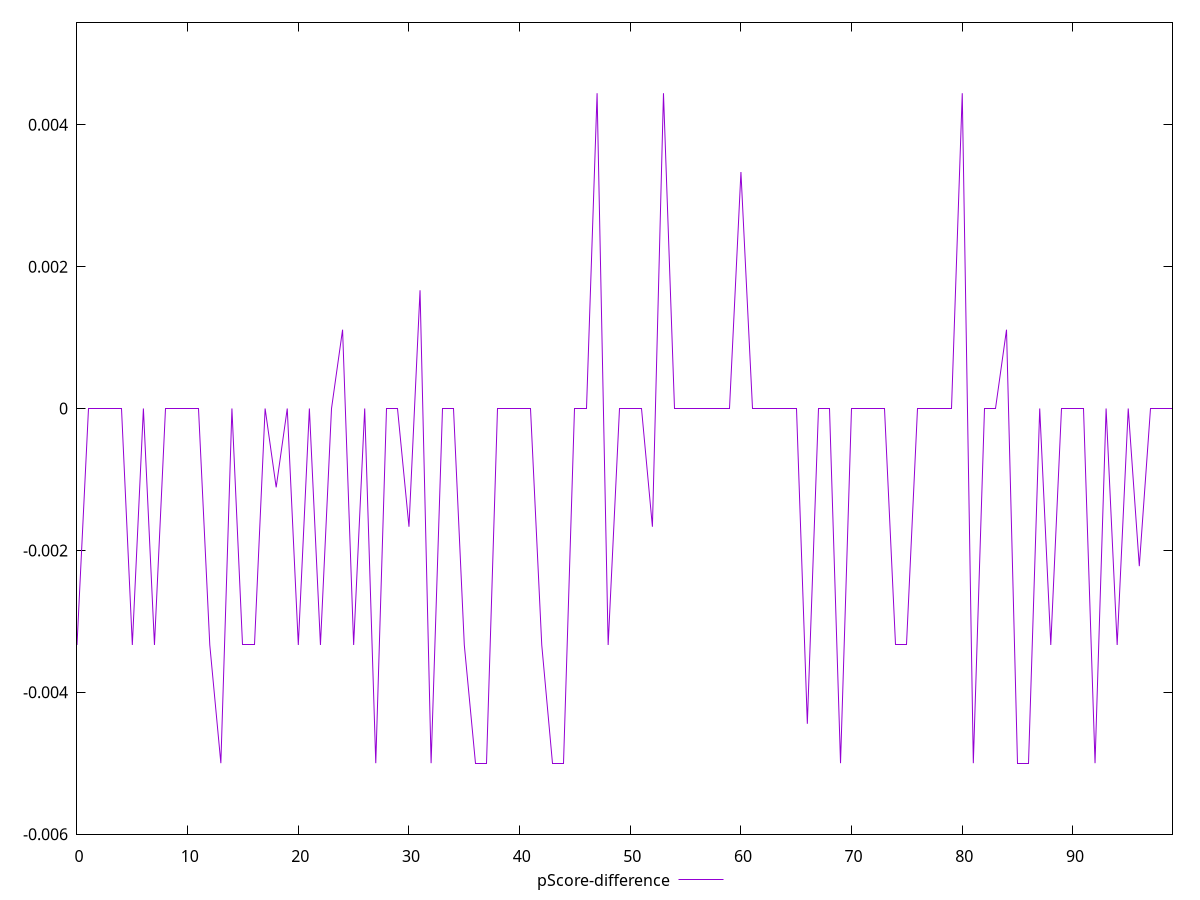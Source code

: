 reset

$pScoreDifference <<EOF
0 -0.0033333333333334103
1 0
2 0
3 0
4 0
5 -0.0033333333333334103
6 0
7 -0.0033333333333334103
8 0
9 0
10 0
11 0
12 -0.0033333333333334103
13 -0.0050000000000000044
14 0
15 -0.0033333333333334103
16 -0.0033333333333334103
17 0
18 -0.0011111111111110628
19 0
20 -0.0033333333333334103
21 0
22 -0.0033333333333334103
23 0
24 0.0011111111111110628
25 -0.0033333333333334103
26 0
27 -0.0050000000000000044
28 0
29 0
30 -0.0016666666666667052
31 0.0016666666666665941
32 -0.0050000000000000044
33 0
34 0
35 -0.0033333333333334103
36 -0.0050000000000000044
37 -0.0050000000000000044
38 0
39 0
40 0
41 0
42 -0.0033333333333334103
43 -0.0050000000000000044
44 -0.0050000000000000044
45 0
46 0
47 0.004444444444444473
48 -0.0033333333333334103
49 0
50 0
51 0
52 -0.0016666666666665941
53 0.004444444444444473
54 0
55 0
56 0
57 0
58 0
59 0
60 0.0033333333333332993
61 0
62 0
63 0
64 0
65 0
66 -0.004444444444444362
67 0
68 0
69 -0.0050000000000000044
70 0
71 0
72 0
73 0
74 -0.0033333333333334103
75 -0.0033333333333334103
76 0
77 0
78 0
79 0
80 0.004444444444444473
81 -0.0050000000000000044
82 0
83 0
84 0.0011111111111110628
85 -0.0050000000000000044
86 -0.0050000000000000044
87 0
88 -0.0033333333333334103
89 0
90 0
91 0
92 -0.0050000000000000044
93 0
94 -0.0033333333333332993
95 0
96 -0.0022222222222222365
97 0
98 0
99 0
EOF

set key outside below
set xrange [0:99]
set yrange [-0.0060000000000000045:0.005444444444444473]
set trange [-0.0060000000000000045:0.005444444444444473]
set terminal svg size 640, 500 enhanced background rgb 'white'
set output "report_00013_2021-02-09T12-04-24.940Z/unused-css-rules/samples/pages+cached+noadtech+nomedia/pScore-difference/values.svg"

plot $pScoreDifference title "pScore-difference" with line

reset
